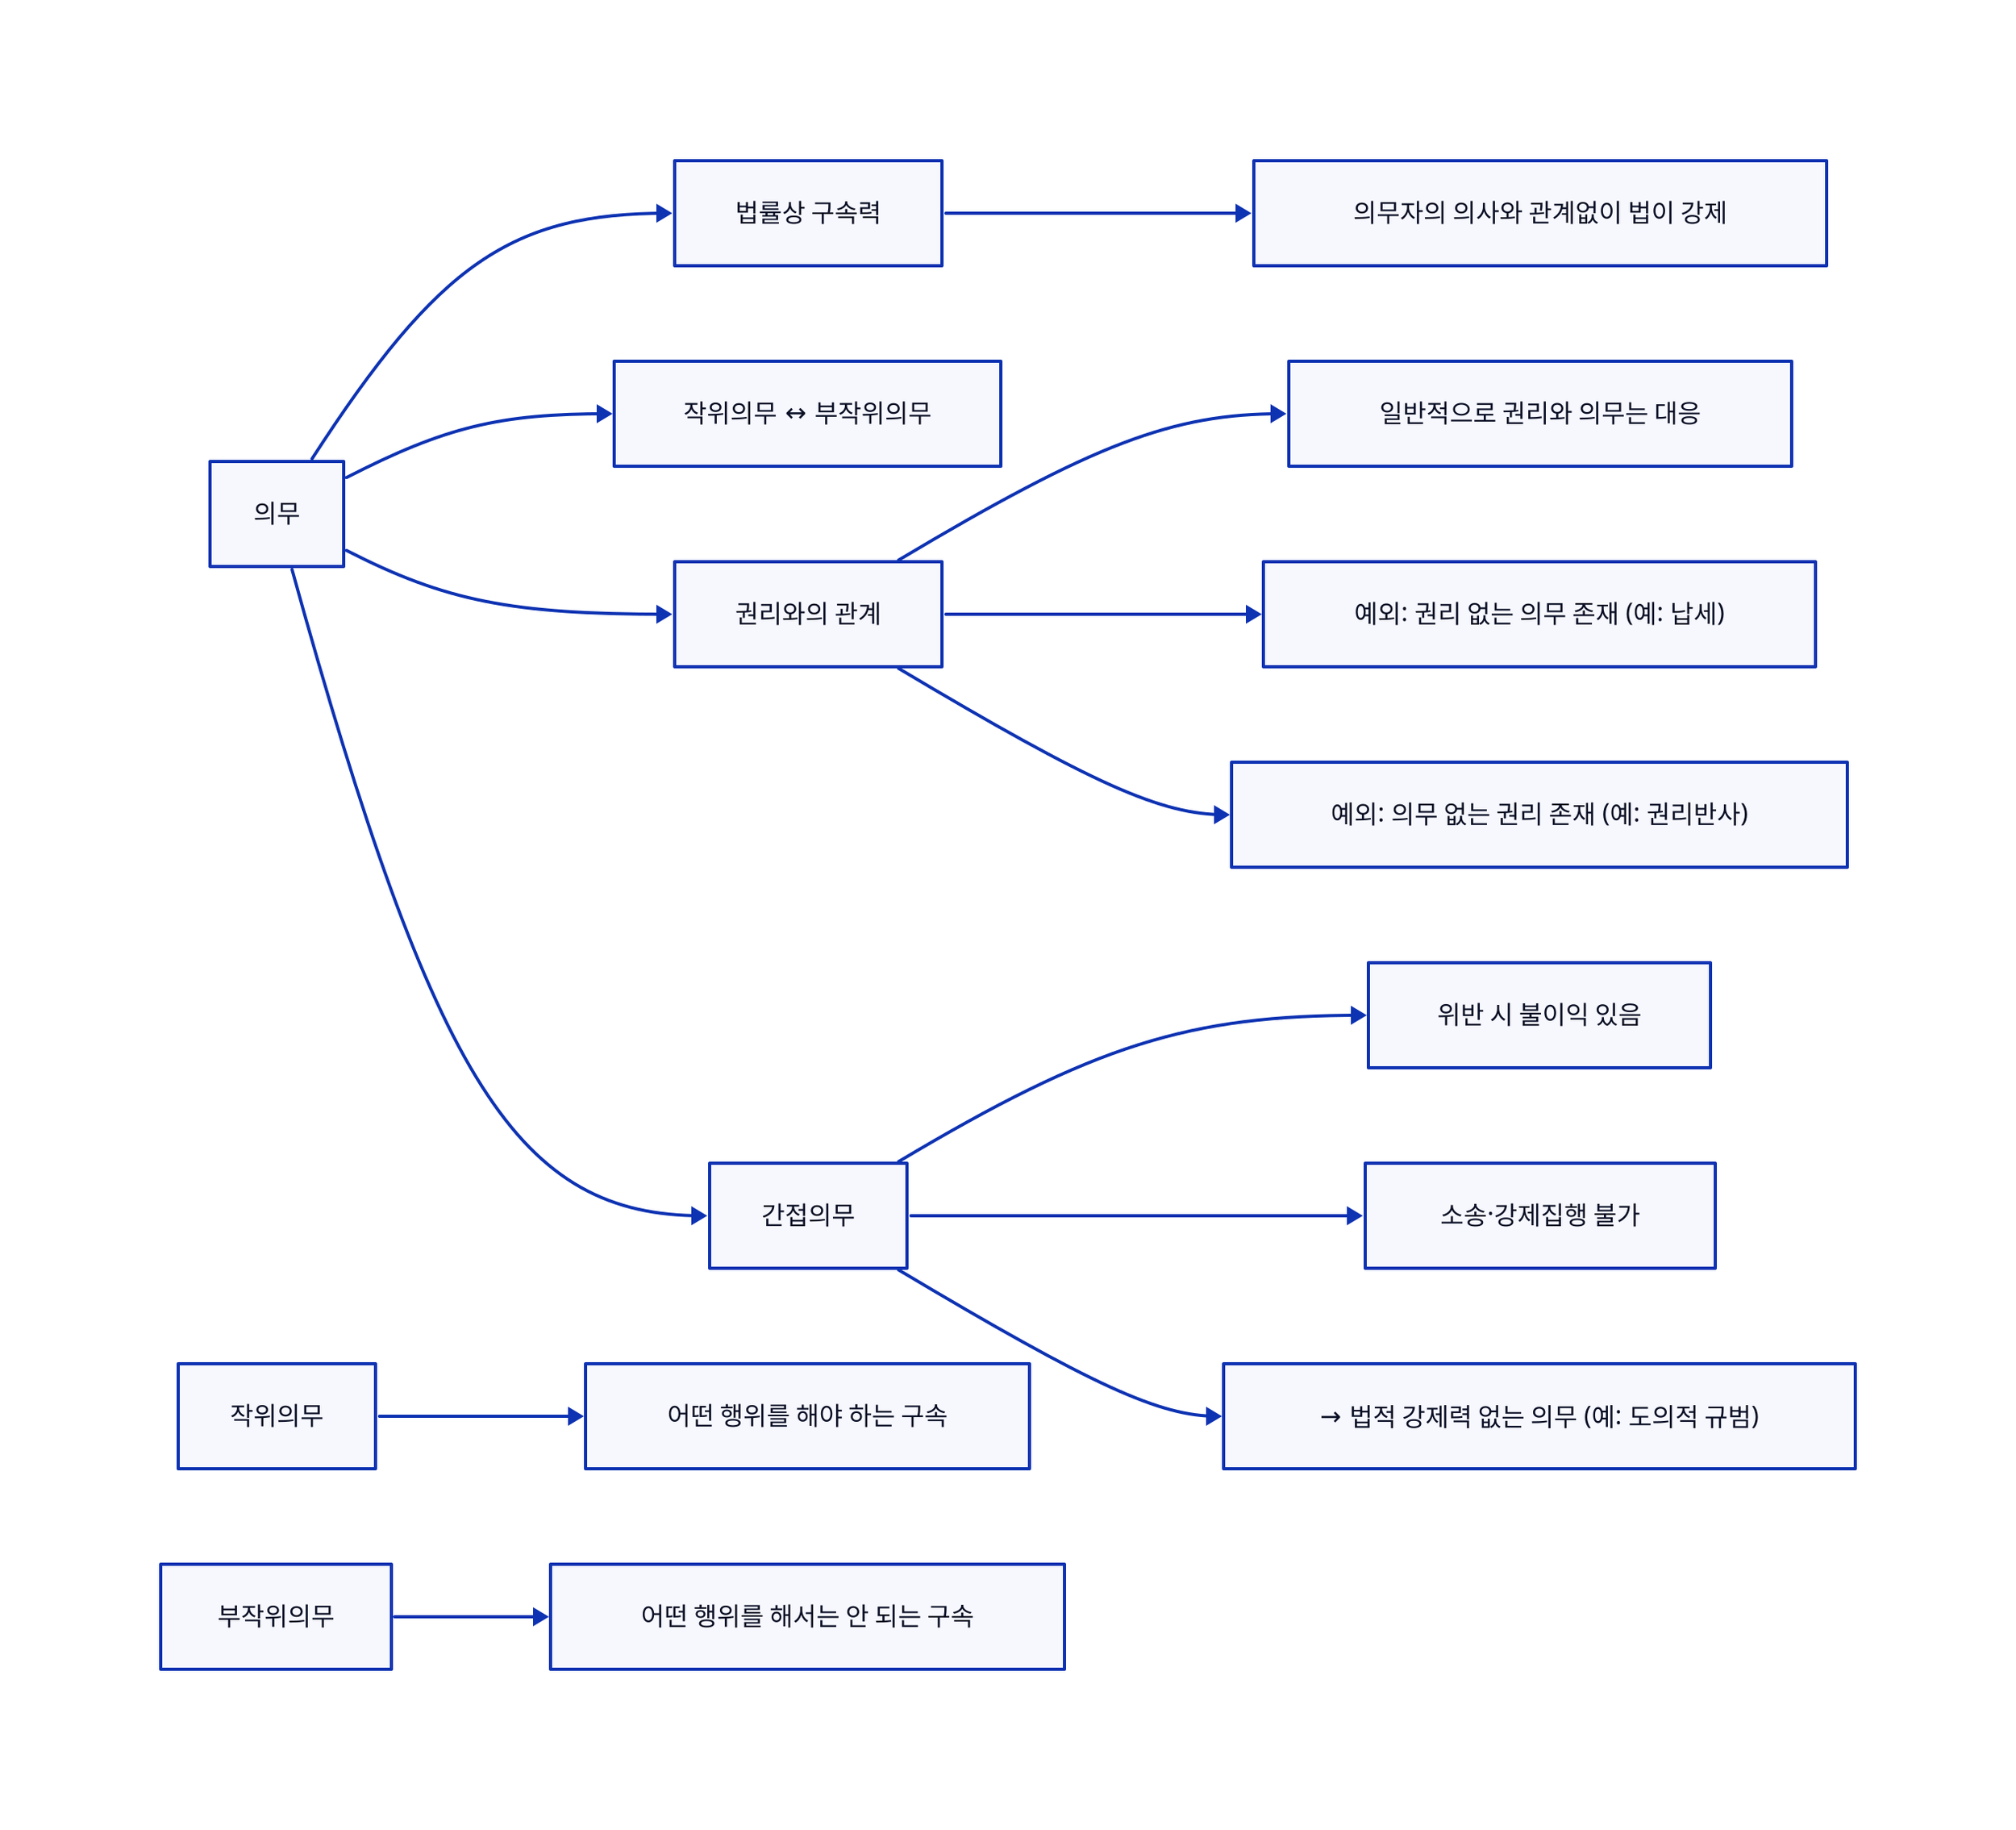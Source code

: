 # [23] 義務.d2

direction: right

"의무" -> "법률상 구속력"
"의무" -> "작위의무 ↔ 부작위의무"
"의무" -> "권리와의 관계"
"의무" -> "간접의무"

"법률상 구속력" -> "의무자의 의사와 관계없이 법이 강제"
"작위의무" -> "어떤 행위를 해야 하는 구속"
"부작위의무" -> "어떤 행위를 해서는 안 되는 구속"

"권리와의 관계" -> "일반적으로 권리와 의무는 대응"
"권리와의 관계" -> "예외: 권리 없는 의무 존재 (예: 납세)"
"권리와의 관계" -> "예외: 의무 없는 권리 존재 (예: 권리반사)"

"간접의무" -> "위반 시 불이익 있음"
"간접의무" -> "소송·강제집행 불가"
"간접의무" -> "→ 법적 강제력 없는 의무 (예: 도의적 규범)"

